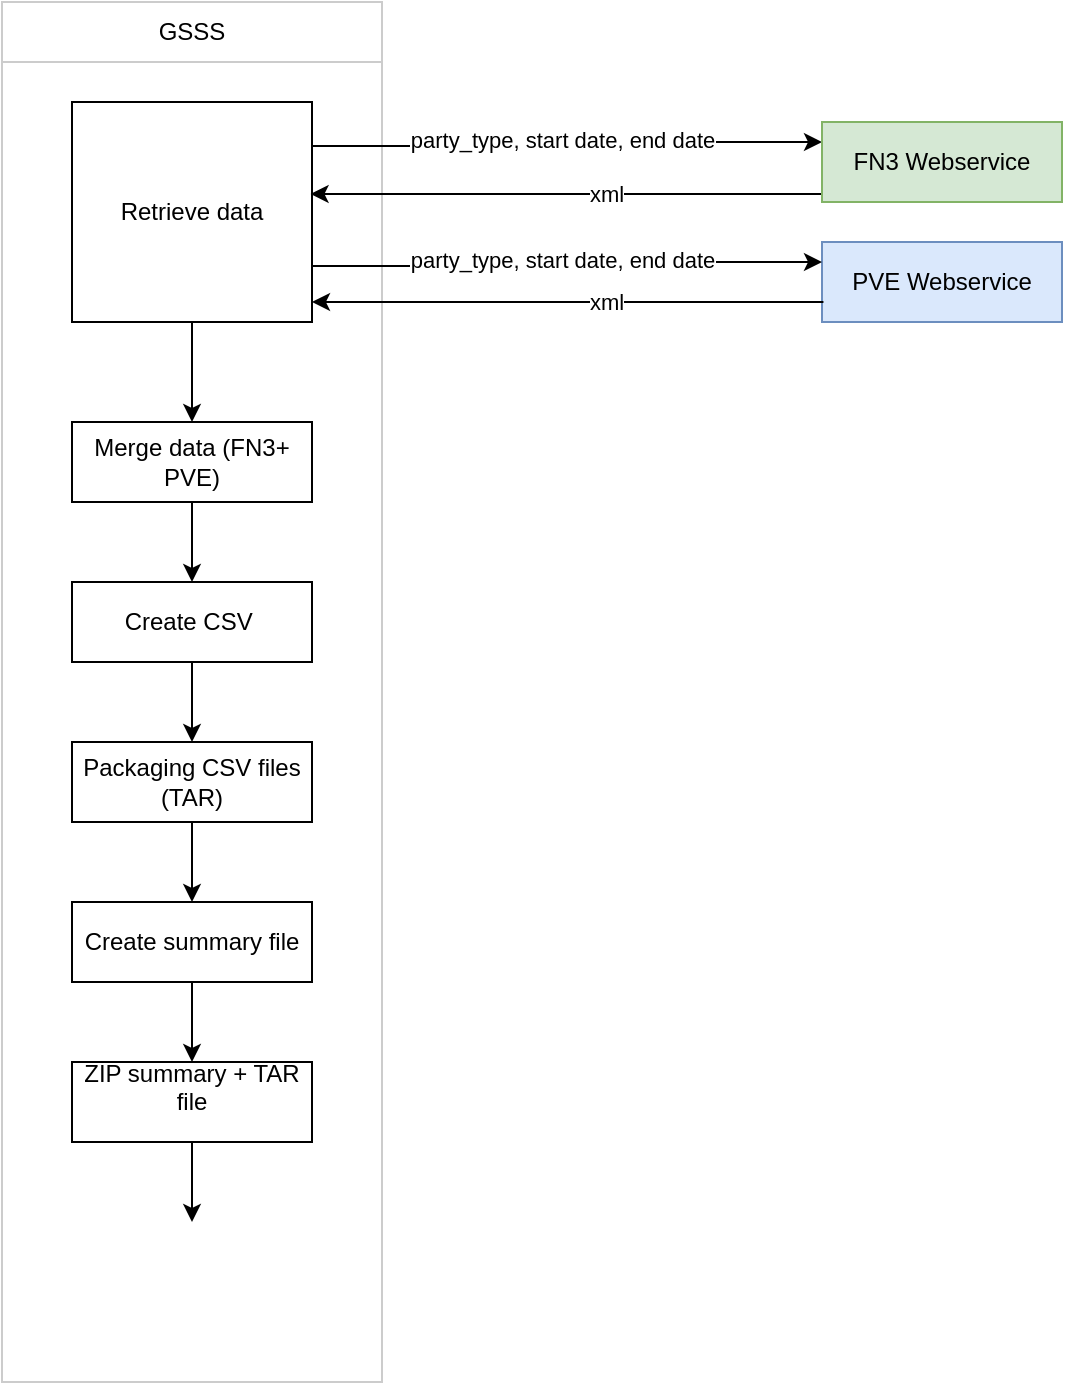 <mxfile version="13.4.8" type="github">
  <diagram id="M3a05BpOKp6wVochIiBv" name="Page-1">
    <mxGraphModel dx="773" dy="437" grid="1" gridSize="10" guides="1" tooltips="1" connect="1" arrows="1" fold="1" page="1" pageScale="1" pageWidth="850" pageHeight="1100" math="0" shadow="0">
      <root>
        <mxCell id="0" />
        <mxCell id="1" parent="0" />
        <mxCell id="noanhydr59FI3f60KECd-28" value="GSSS" style="rounded=0;whiteSpace=wrap;html=1;strokeColor=#CCCCCC;" vertex="1" parent="1">
          <mxGeometry x="110" y="960" width="190" height="30" as="geometry" />
        </mxCell>
        <mxCell id="noanhydr59FI3f60KECd-29" value="" style="rounded=0;whiteSpace=wrap;html=1;strokeColor=#CCCCCC;" vertex="1" parent="1">
          <mxGeometry x="110" y="990" width="190" height="660" as="geometry" />
        </mxCell>
        <mxCell id="noanhydr59FI3f60KECd-31" style="edgeStyle=orthogonalEdgeStyle;rounded=0;orthogonalLoop=1;jettySize=auto;html=1;endArrow=classic;endFill=1;entryX=0;entryY=0.25;entryDx=0;entryDy=0;" edge="1" parent="1" target="noanhydr59FI3f60KECd-20">
          <mxGeometry relative="1" as="geometry">
            <mxPoint x="265" y="1032" as="sourcePoint" />
            <mxPoint x="440" y="980" as="targetPoint" />
            <Array as="points">
              <mxPoint x="360" y="1032" />
              <mxPoint x="360" y="1030" />
            </Array>
          </mxGeometry>
        </mxCell>
        <mxCell id="noanhydr59FI3f60KECd-35" value="party_type, start date, end date" style="edgeLabel;html=1;align=center;verticalAlign=middle;resizable=0;points=[];" vertex="1" connectable="0" parent="noanhydr59FI3f60KECd-31">
          <mxGeometry x="-0.272" y="3" relative="1" as="geometry">
            <mxPoint x="31" as="offset" />
          </mxGeometry>
        </mxCell>
        <mxCell id="noanhydr59FI3f60KECd-42" style="edgeStyle=orthogonalEdgeStyle;rounded=0;orthogonalLoop=1;jettySize=auto;html=1;entryX=0.5;entryY=0;entryDx=0;entryDy=0;endArrow=classic;endFill=1;" edge="1" parent="1" source="noanhydr59FI3f60KECd-30" target="noanhydr59FI3f60KECd-41">
          <mxGeometry relative="1" as="geometry" />
        </mxCell>
        <mxCell id="noanhydr59FI3f60KECd-30" value="Retrieve data" style="rounded=0;whiteSpace=wrap;html=1;" vertex="1" parent="1">
          <mxGeometry x="145" y="1010" width="120" height="110" as="geometry" />
        </mxCell>
        <mxCell id="noanhydr59FI3f60KECd-33" style="edgeStyle=orthogonalEdgeStyle;rounded=0;orthogonalLoop=1;jettySize=auto;html=1;endArrow=classic;endFill=1;entryX=0.994;entryY=0.418;entryDx=0;entryDy=0;entryPerimeter=0;" edge="1" parent="1" source="noanhydr59FI3f60KECd-20" target="noanhydr59FI3f60KECd-30">
          <mxGeometry relative="1" as="geometry">
            <mxPoint x="290" y="1055" as="targetPoint" />
            <Array as="points">
              <mxPoint x="430" y="1056" />
              <mxPoint x="430" y="1056" />
            </Array>
          </mxGeometry>
        </mxCell>
        <mxCell id="noanhydr59FI3f60KECd-36" value="xml" style="edgeLabel;html=1;align=center;verticalAlign=middle;resizable=0;points=[];" vertex="1" connectable="0" parent="noanhydr59FI3f60KECd-33">
          <mxGeometry x="-0.15" relative="1" as="geometry">
            <mxPoint as="offset" />
          </mxGeometry>
        </mxCell>
        <mxCell id="noanhydr59FI3f60KECd-20" value="FN3 Webservice" style="rounded=0;whiteSpace=wrap;html=1;fillColor=#d5e8d4;strokeColor=#82b366;" vertex="1" parent="1">
          <mxGeometry x="520" y="1020" width="120" height="40" as="geometry" />
        </mxCell>
        <mxCell id="noanhydr59FI3f60KECd-21" value="PVE Webservice" style="rounded=0;whiteSpace=wrap;html=1;fillColor=#dae8fc;strokeColor=#6c8ebf;" vertex="1" parent="1">
          <mxGeometry x="520" y="1080" width="120" height="40" as="geometry" />
        </mxCell>
        <mxCell id="noanhydr59FI3f60KECd-37" style="edgeStyle=orthogonalEdgeStyle;rounded=0;orthogonalLoop=1;jettySize=auto;html=1;endArrow=classic;endFill=1;entryX=0;entryY=0.25;entryDx=0;entryDy=0;" edge="1" parent="1">
          <mxGeometry relative="1" as="geometry">
            <mxPoint x="265" y="1092" as="sourcePoint" />
            <mxPoint x="520" y="1090" as="targetPoint" />
            <Array as="points">
              <mxPoint x="360" y="1092" />
              <mxPoint x="360" y="1090" />
            </Array>
          </mxGeometry>
        </mxCell>
        <mxCell id="noanhydr59FI3f60KECd-38" value="party_type, start date, end date" style="edgeLabel;html=1;align=center;verticalAlign=middle;resizable=0;points=[];" vertex="1" connectable="0" parent="noanhydr59FI3f60KECd-37">
          <mxGeometry x="-0.272" y="3" relative="1" as="geometry">
            <mxPoint x="31" as="offset" />
          </mxGeometry>
        </mxCell>
        <mxCell id="noanhydr59FI3f60KECd-39" style="edgeStyle=orthogonalEdgeStyle;rounded=0;orthogonalLoop=1;jettySize=auto;html=1;endArrow=classic;endFill=1;entryX=0.994;entryY=0.418;entryDx=0;entryDy=0;entryPerimeter=0;" edge="1" parent="1">
          <mxGeometry relative="1" as="geometry">
            <mxPoint x="520.72" y="1110.02" as="sourcePoint" />
            <mxPoint x="265" y="1110" as="targetPoint" />
            <Array as="points">
              <mxPoint x="430.72" y="1110.02" />
              <mxPoint x="430.72" y="1110.02" />
            </Array>
          </mxGeometry>
        </mxCell>
        <mxCell id="noanhydr59FI3f60KECd-40" value="xml" style="edgeLabel;html=1;align=center;verticalAlign=middle;resizable=0;points=[];" vertex="1" connectable="0" parent="noanhydr59FI3f60KECd-39">
          <mxGeometry x="-0.15" relative="1" as="geometry">
            <mxPoint as="offset" />
          </mxGeometry>
        </mxCell>
        <mxCell id="noanhydr59FI3f60KECd-47" style="edgeStyle=orthogonalEdgeStyle;rounded=0;orthogonalLoop=1;jettySize=auto;html=1;endArrow=classic;endFill=1;" edge="1" parent="1" source="noanhydr59FI3f60KECd-41" target="noanhydr59FI3f60KECd-43">
          <mxGeometry relative="1" as="geometry" />
        </mxCell>
        <mxCell id="noanhydr59FI3f60KECd-41" value="Merge data (FN3+ PVE)" style="rounded=0;whiteSpace=wrap;html=1;" vertex="1" parent="1">
          <mxGeometry x="145" y="1170" width="120" height="40" as="geometry" />
        </mxCell>
        <mxCell id="noanhydr59FI3f60KECd-48" style="edgeStyle=orthogonalEdgeStyle;rounded=0;orthogonalLoop=1;jettySize=auto;html=1;entryX=0.5;entryY=0;entryDx=0;entryDy=0;endArrow=classic;endFill=1;" edge="1" parent="1" source="noanhydr59FI3f60KECd-43" target="noanhydr59FI3f60KECd-44">
          <mxGeometry relative="1" as="geometry" />
        </mxCell>
        <mxCell id="noanhydr59FI3f60KECd-43" value="Create CSV&amp;nbsp;" style="rounded=0;whiteSpace=wrap;html=1;" vertex="1" parent="1">
          <mxGeometry x="145" y="1250" width="120" height="40" as="geometry" />
        </mxCell>
        <mxCell id="noanhydr59FI3f60KECd-49" style="edgeStyle=orthogonalEdgeStyle;rounded=0;orthogonalLoop=1;jettySize=auto;html=1;entryX=0.5;entryY=0;entryDx=0;entryDy=0;endArrow=classic;endFill=1;" edge="1" parent="1" source="noanhydr59FI3f60KECd-44" target="noanhydr59FI3f60KECd-45">
          <mxGeometry relative="1" as="geometry" />
        </mxCell>
        <mxCell id="noanhydr59FI3f60KECd-44" value="Packaging CSV files (TAR)" style="rounded=0;whiteSpace=wrap;html=1;" vertex="1" parent="1">
          <mxGeometry x="145" y="1330" width="120" height="40" as="geometry" />
        </mxCell>
        <mxCell id="noanhydr59FI3f60KECd-50" style="edgeStyle=orthogonalEdgeStyle;rounded=0;orthogonalLoop=1;jettySize=auto;html=1;entryX=0.5;entryY=0;entryDx=0;entryDy=0;endArrow=classic;endFill=1;" edge="1" parent="1" source="noanhydr59FI3f60KECd-45" target="noanhydr59FI3f60KECd-46">
          <mxGeometry relative="1" as="geometry" />
        </mxCell>
        <mxCell id="noanhydr59FI3f60KECd-45" value="Create summary file" style="rounded=0;whiteSpace=wrap;html=1;" vertex="1" parent="1">
          <mxGeometry x="145" y="1410" width="120" height="40" as="geometry" />
        </mxCell>
        <mxCell id="noanhydr59FI3f60KECd-53" style="edgeStyle=orthogonalEdgeStyle;rounded=0;orthogonalLoop=1;jettySize=auto;html=1;entryX=0.5;entryY=0;entryDx=0;entryDy=0;endArrow=classic;endFill=1;" edge="1" parent="1" source="noanhydr59FI3f60KECd-46" target="noanhydr59FI3f60KECd-52">
          <mxGeometry relative="1" as="geometry" />
        </mxCell>
        <mxCell id="noanhydr59FI3f60KECd-46" value="ZIP summary + TAR file&lt;br&gt;&amp;nbsp;" style="rounded=0;whiteSpace=wrap;html=1;align=center;" vertex="1" parent="1">
          <mxGeometry x="145" y="1490" width="120" height="40" as="geometry" />
        </mxCell>
        <mxCell id="noanhydr59FI3f60KECd-52" value="" style="shape=image;html=1;verticalAlign=top;verticalLabelPosition=bottom;labelBackgroundColor=#ffffff;imageAspect=0;aspect=fixed;image=https://cdn4.iconfinder.com/data/icons/small-n-flat/24/file-zip-alt2-128.png;strokeColor=#CCCCCC;fillColor=#000000;align=center;" vertex="1" parent="1">
          <mxGeometry x="182.5" y="1570" width="45" height="45" as="geometry" />
        </mxCell>
      </root>
    </mxGraphModel>
  </diagram>
</mxfile>
